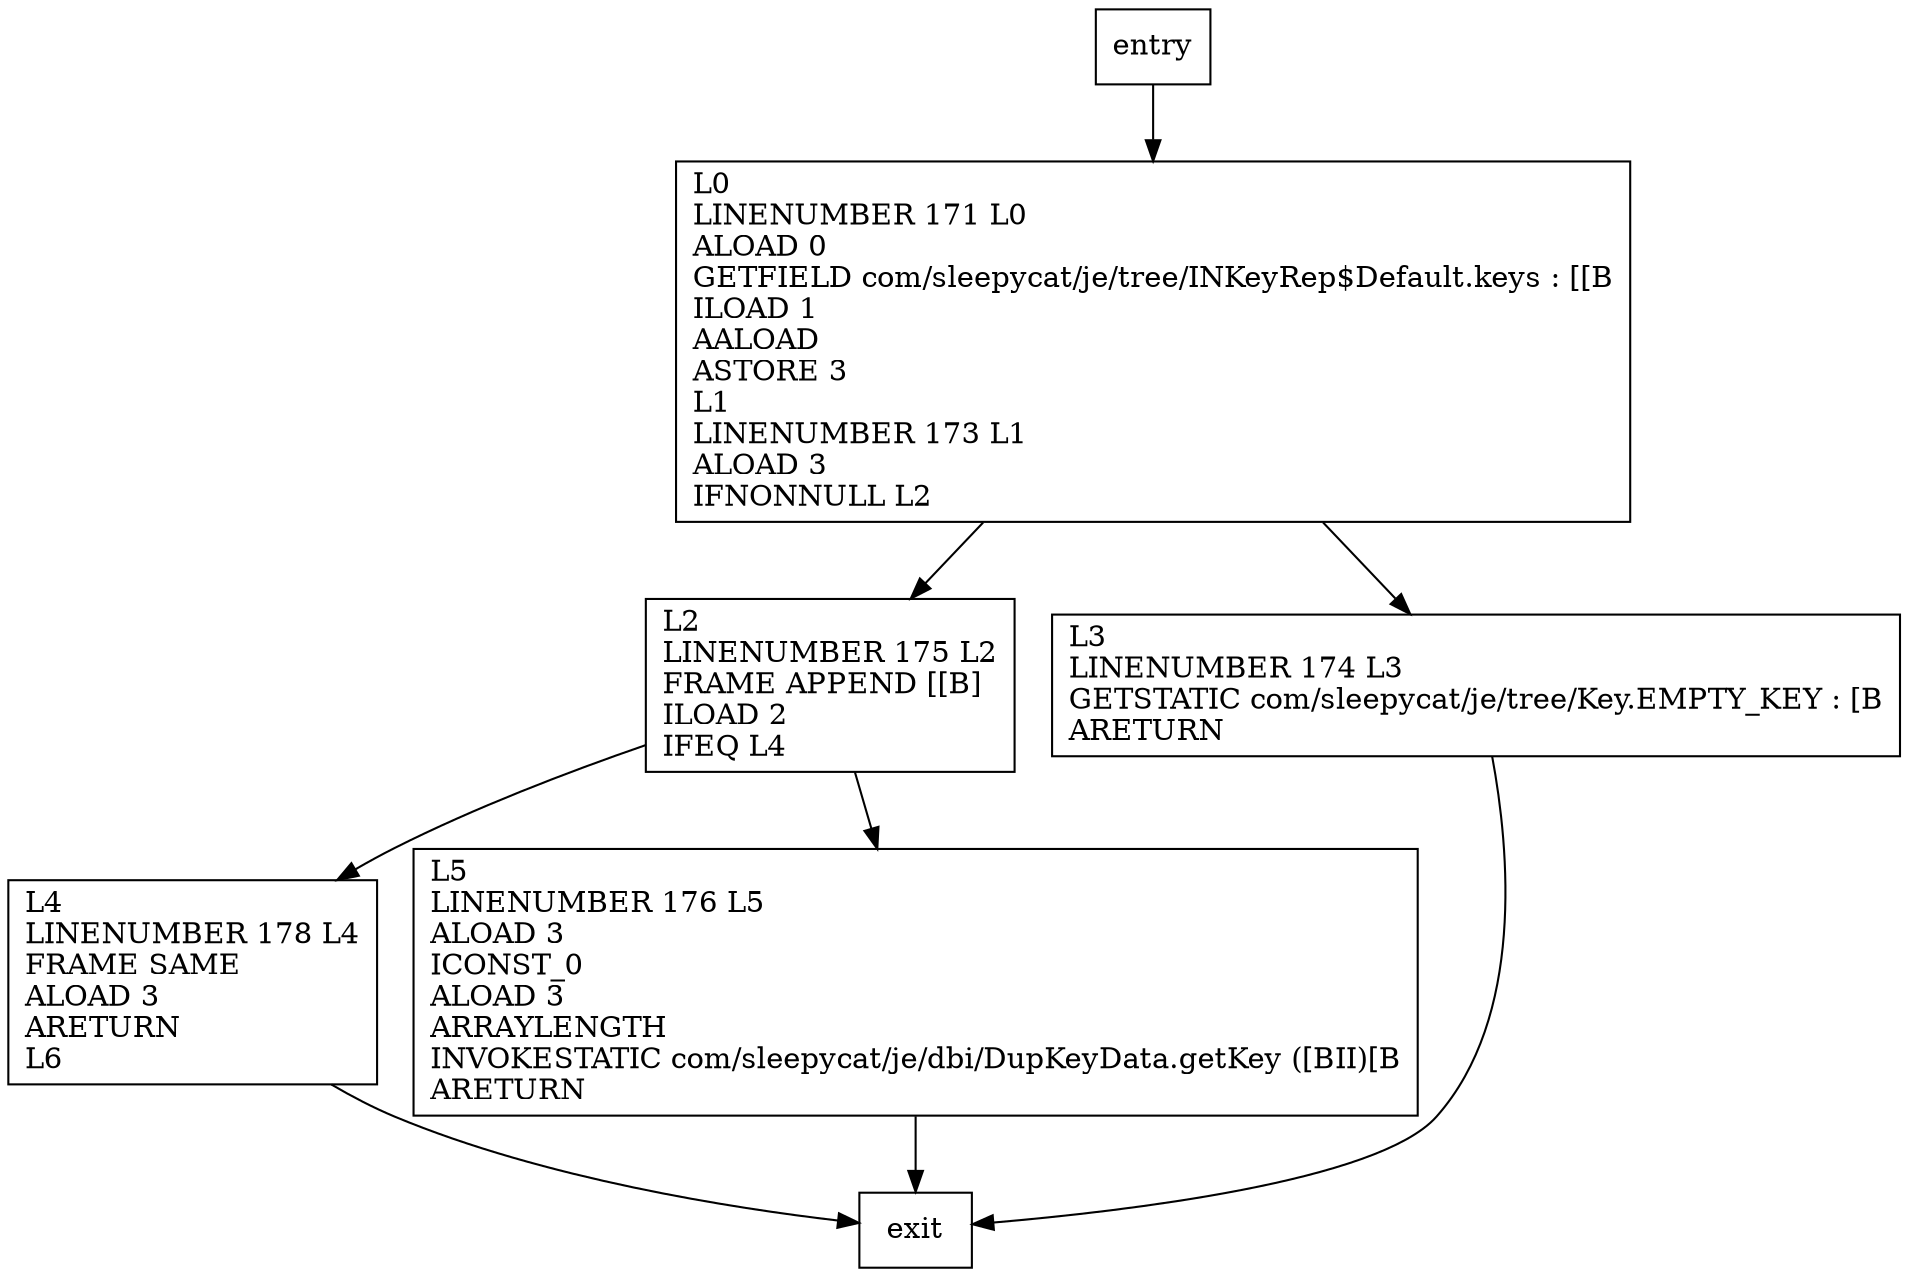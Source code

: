 digraph getKey {
node [shape=record];
1241189309 [label="L2\lLINENUMBER 175 L2\lFRAME APPEND [[B]\lILOAD 2\lIFEQ L4\l"];
1418310135 [label="L4\lLINENUMBER 178 L4\lFRAME SAME\lALOAD 3\lARETURN\lL6\l"];
1530977859 [label="L3\lLINENUMBER 174 L3\lGETSTATIC com/sleepycat/je/tree/Key.EMPTY_KEY : [B\lARETURN\l"];
162214155 [label="L0\lLINENUMBER 171 L0\lALOAD 0\lGETFIELD com/sleepycat/je/tree/INKeyRep$Default.keys : [[B\lILOAD 1\lAALOAD\lASTORE 3\lL1\lLINENUMBER 173 L1\lALOAD 3\lIFNONNULL L2\l"];
83554564 [label="L5\lLINENUMBER 176 L5\lALOAD 3\lICONST_0\lALOAD 3\lARRAYLENGTH\lINVOKESTATIC com/sleepycat/je/dbi/DupKeyData.getKey ([BII)[B\lARETURN\l"];
entry;
exit;
1241189309 -> 1418310135;
1241189309 -> 83554564;
1418310135 -> exit;
entry -> 162214155;
1530977859 -> exit;
162214155 -> 1241189309;
162214155 -> 1530977859;
83554564 -> exit;
}
